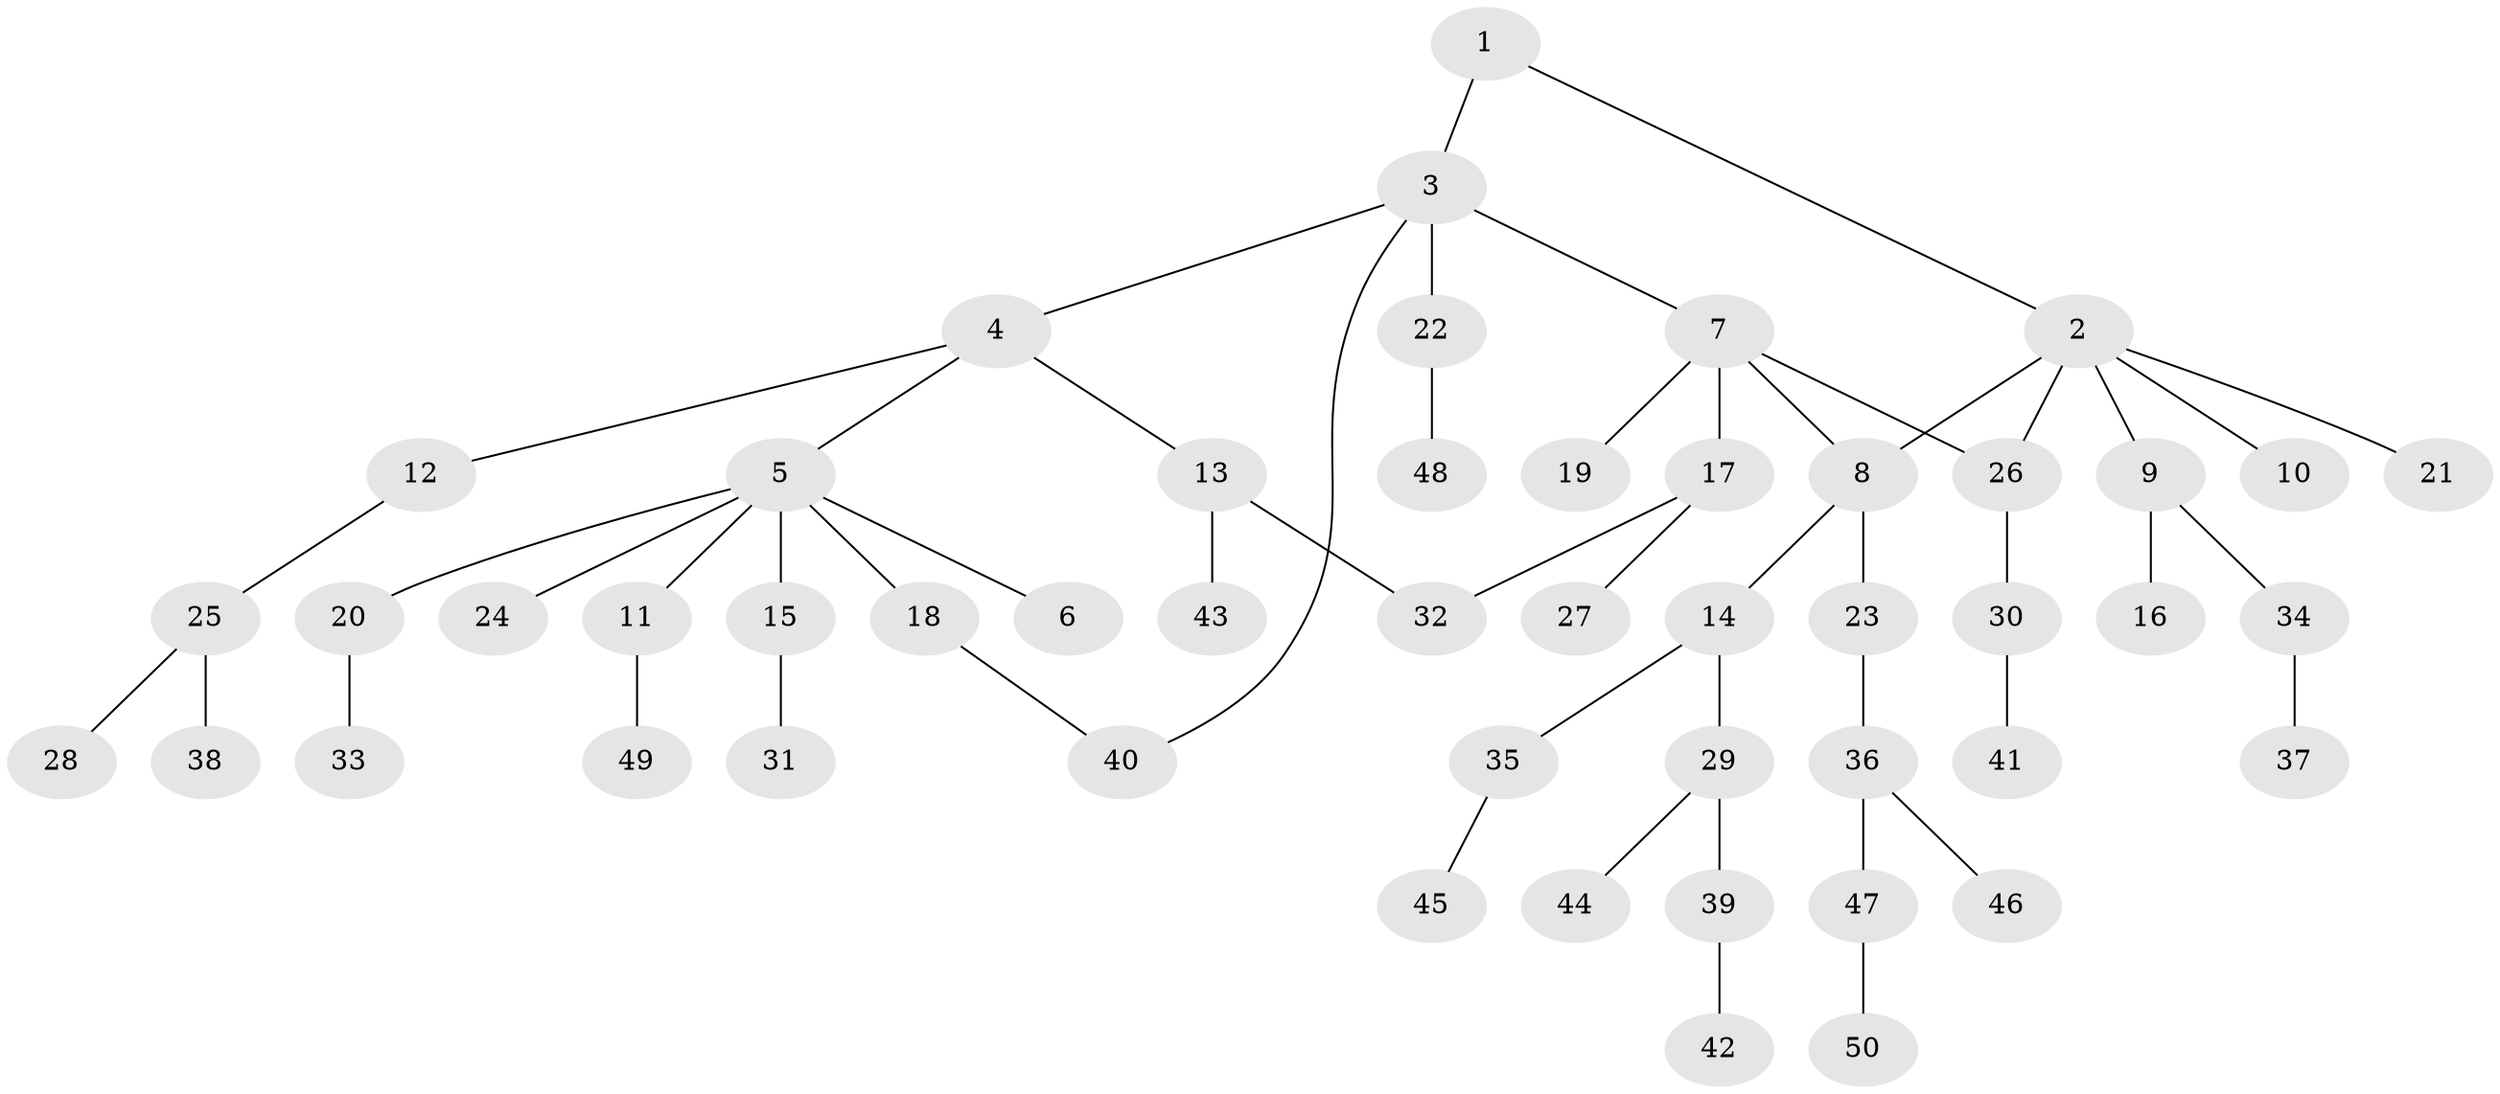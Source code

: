 // Generated by graph-tools (version 1.1) at 2025/49/03/09/25 03:49:22]
// undirected, 50 vertices, 53 edges
graph export_dot {
graph [start="1"]
  node [color=gray90,style=filled];
  1;
  2;
  3;
  4;
  5;
  6;
  7;
  8;
  9;
  10;
  11;
  12;
  13;
  14;
  15;
  16;
  17;
  18;
  19;
  20;
  21;
  22;
  23;
  24;
  25;
  26;
  27;
  28;
  29;
  30;
  31;
  32;
  33;
  34;
  35;
  36;
  37;
  38;
  39;
  40;
  41;
  42;
  43;
  44;
  45;
  46;
  47;
  48;
  49;
  50;
  1 -- 2;
  1 -- 3;
  2 -- 8;
  2 -- 9;
  2 -- 10;
  2 -- 21;
  2 -- 26;
  3 -- 4;
  3 -- 7;
  3 -- 22;
  3 -- 40;
  4 -- 5;
  4 -- 12;
  4 -- 13;
  5 -- 6;
  5 -- 11;
  5 -- 15;
  5 -- 18;
  5 -- 20;
  5 -- 24;
  7 -- 17;
  7 -- 19;
  7 -- 26;
  7 -- 8;
  8 -- 14;
  8 -- 23;
  9 -- 16;
  9 -- 34;
  11 -- 49;
  12 -- 25;
  13 -- 32;
  13 -- 43;
  14 -- 29;
  14 -- 35;
  15 -- 31;
  17 -- 27;
  17 -- 32;
  18 -- 40;
  20 -- 33;
  22 -- 48;
  23 -- 36;
  25 -- 28;
  25 -- 38;
  26 -- 30;
  29 -- 39;
  29 -- 44;
  30 -- 41;
  34 -- 37;
  35 -- 45;
  36 -- 46;
  36 -- 47;
  39 -- 42;
  47 -- 50;
}

